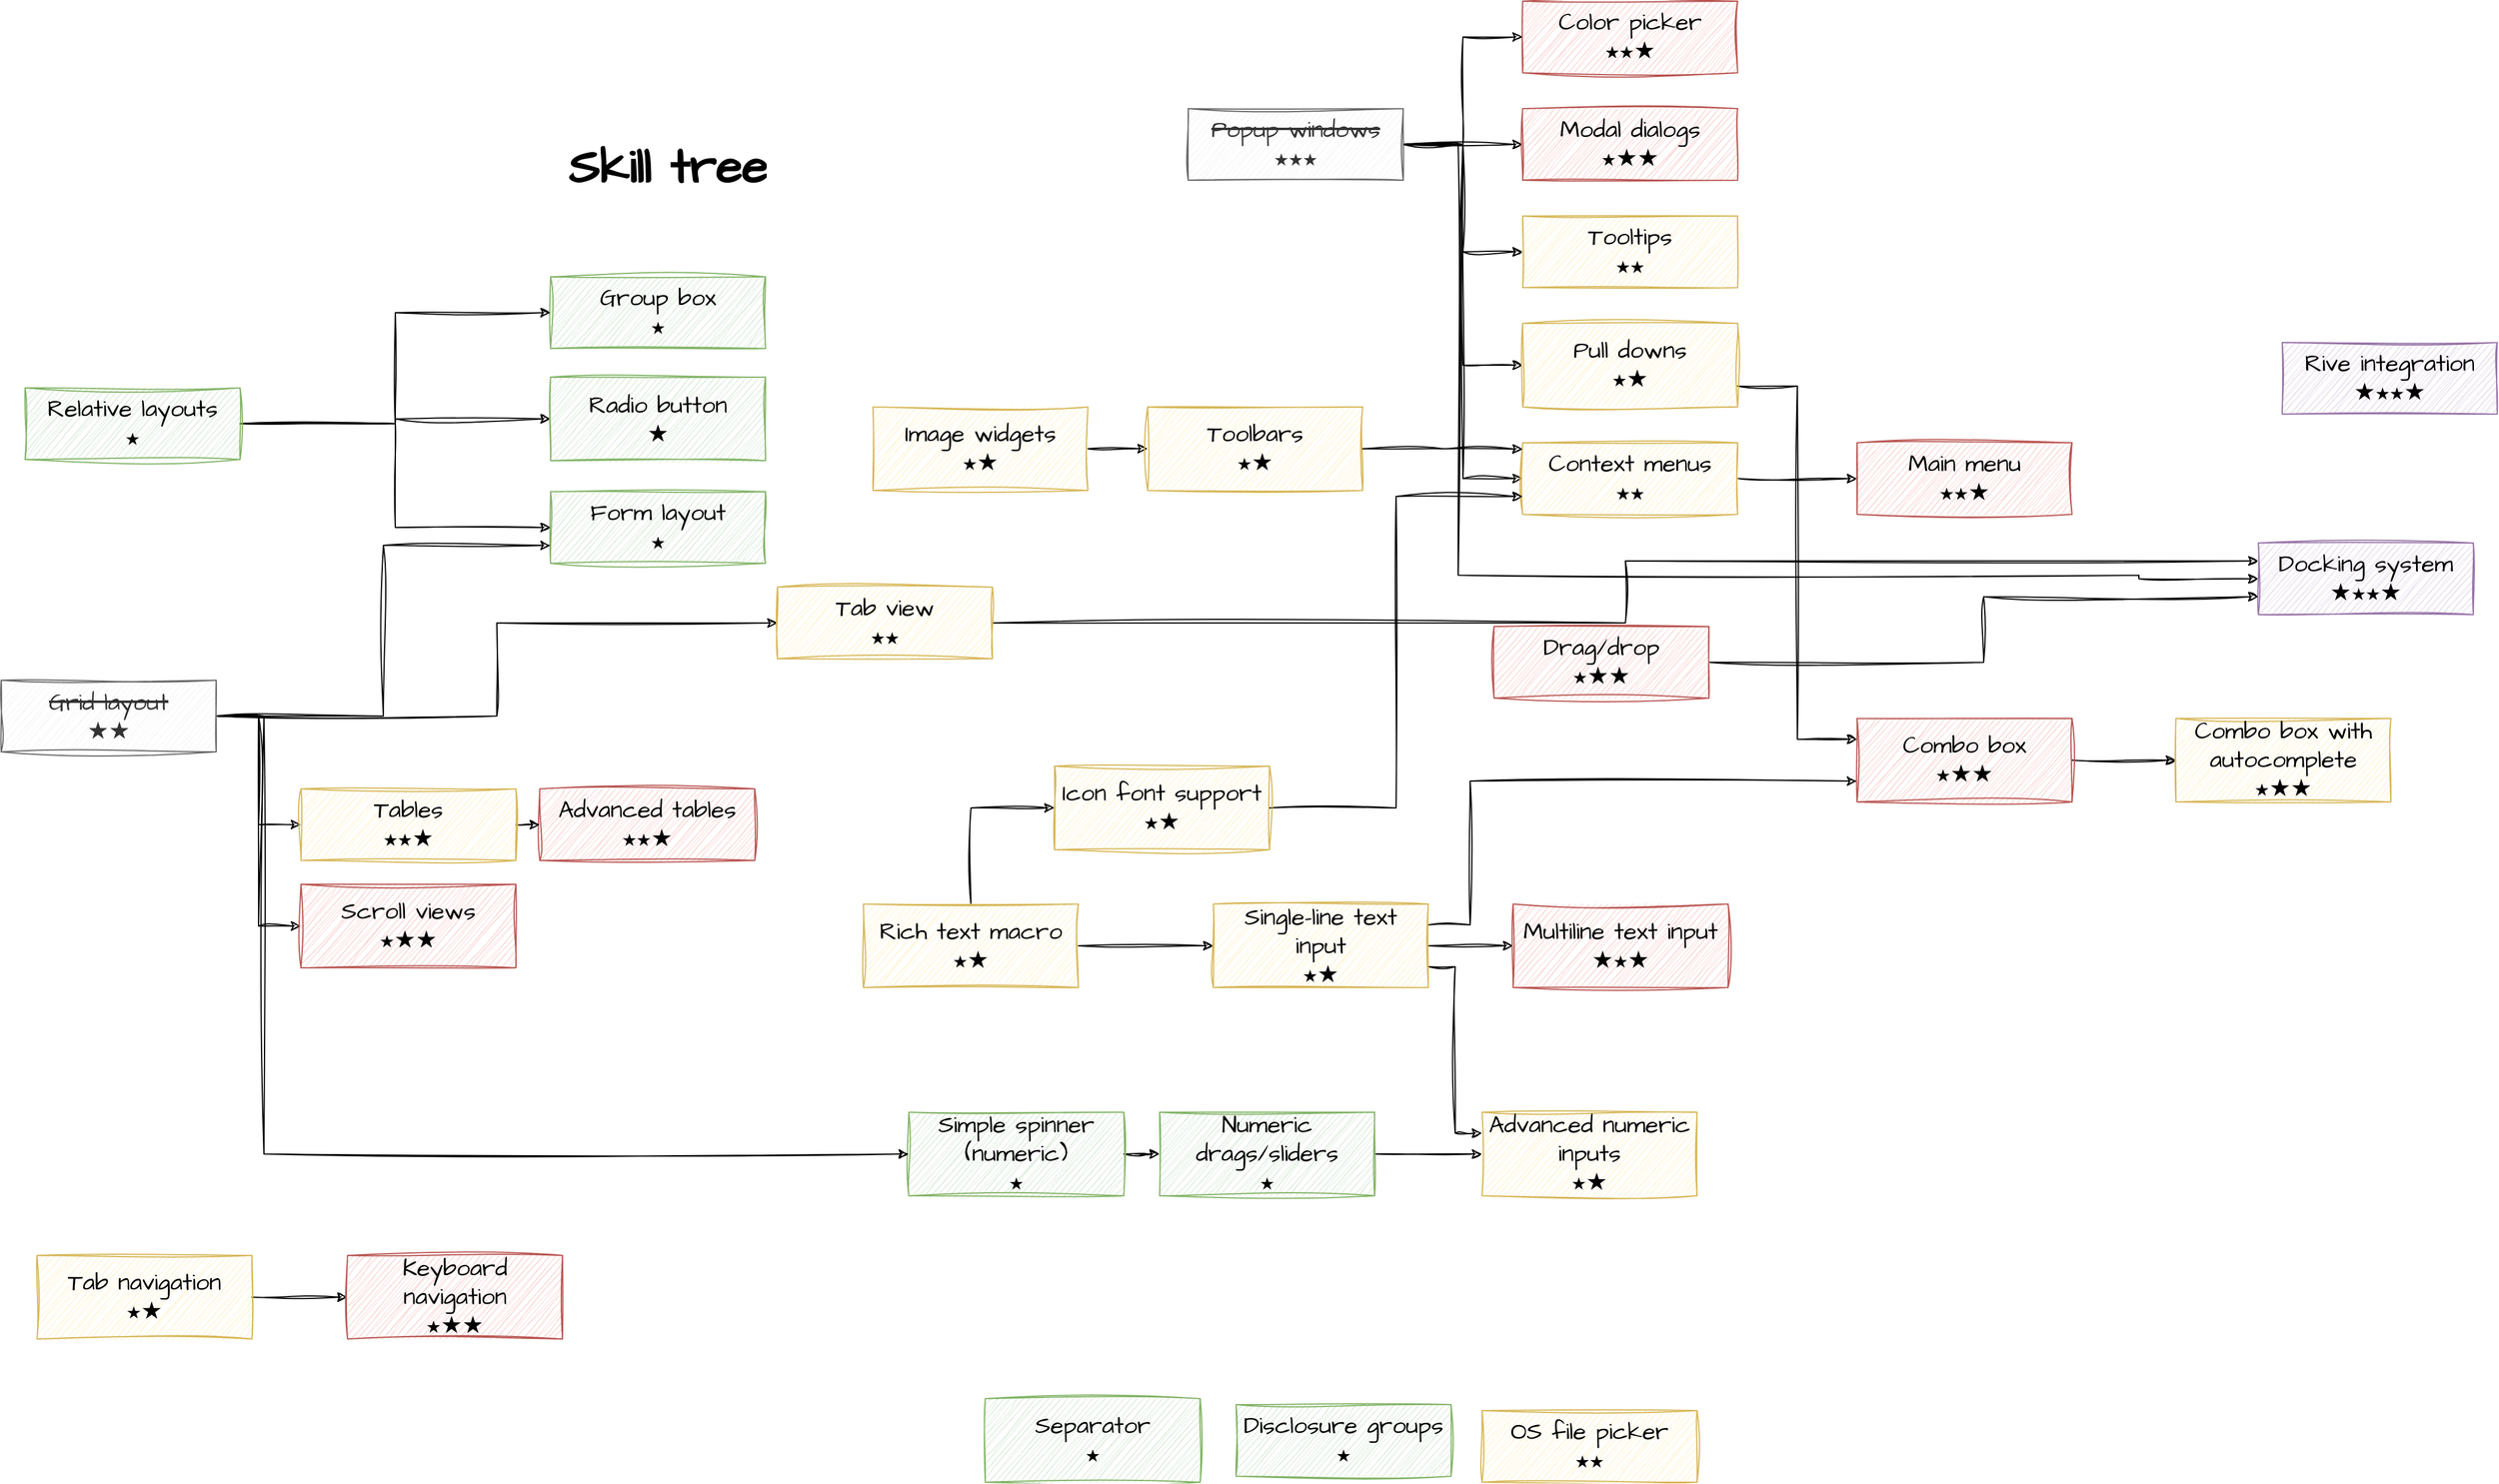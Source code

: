 <mxfile version="22.1.2" type="device">
  <diagram name="Page-1" id="f7byu5JzlVvKha74n_Q4">
    <mxGraphModel dx="2901" dy="1196" grid="1" gridSize="10" guides="1" tooltips="1" connect="1" arrows="1" fold="1" page="1" pageScale="1" pageWidth="827" pageHeight="1169" math="0" shadow="0">
      <root>
        <mxCell id="0" />
        <mxCell id="1" parent="0" />
        <mxCell id="6KCAMDxtT9omAEPZ4sAr-1" value="&lt;h1&gt;Skill tree&lt;/h1&gt;" style="text;html=1;strokeColor=none;fillColor=none;spacing=5;spacingTop=-20;whiteSpace=wrap;overflow=hidden;rounded=0;fontSize=20;fontFamily=Architects Daughter;" vertex="1" parent="1">
          <mxGeometry x="-320" y="369" width="200" height="80" as="geometry" />
        </mxCell>
        <mxCell id="6KCAMDxtT9omAEPZ4sAr-13" style="edgeStyle=orthogonalEdgeStyle;rounded=0;sketch=1;hachureGap=4;jiggle=2;curveFitting=1;orthogonalLoop=1;jettySize=auto;html=1;exitDx=0;exitDy=0;entryDx=0;entryDy=0;fontFamily=Architects Daughter;fontSource=https%3A%2F%2Ffonts.googleapis.com%2Fcss%3Ffamily%3DArchitects%2BDaughter;fontSize=16;orthogonal=1;entryX=0;entryY=0.5;" edge="1" parent="1" source="6KCAMDxtT9omAEPZ4sAr-10" target="6KCAMDxtT9omAEPZ4sAr-12">
          <mxGeometry relative="1" as="geometry" />
        </mxCell>
        <mxCell id="6KCAMDxtT9omAEPZ4sAr-15" style="edgeStyle=orthogonalEdgeStyle;rounded=0;sketch=1;hachureGap=4;jiggle=2;curveFitting=1;orthogonalLoop=1;jettySize=auto;html=1;exitDx=0;exitDy=0;entryDx=0;entryDy=0;fontFamily=Architects Daughter;fontSource=https%3A%2F%2Ffonts.googleapis.com%2Fcss%3Ffamily%3DArchitects%2BDaughter;fontSize=16;orthogonal=1;entryX=0;entryY=0.5;" edge="1" parent="1" source="6KCAMDxtT9omAEPZ4sAr-10" target="6KCAMDxtT9omAEPZ4sAr-14">
          <mxGeometry relative="1" as="geometry" />
        </mxCell>
        <mxCell id="6KCAMDxtT9omAEPZ4sAr-16" style="edgeStyle=orthogonalEdgeStyle;rounded=0;sketch=1;hachureGap=4;jiggle=2;curveFitting=1;orthogonalLoop=1;jettySize=auto;html=1;exitDx=0;exitDy=0;entryDx=0;entryDy=0;fontFamily=Architects Daughter;fontSource=https%3A%2F%2Ffonts.googleapis.com%2Fcss%3Ffamily%3DArchitects%2BDaughter;fontSize=16;orthogonal=1;entryX=0;entryY=0.5;" edge="1" parent="1" source="6KCAMDxtT9omAEPZ4sAr-10" target="6KCAMDxtT9omAEPZ4sAr-11">
          <mxGeometry relative="1" as="geometry" />
        </mxCell>
        <mxCell id="6KCAMDxtT9omAEPZ4sAr-18" style="edgeStyle=orthogonalEdgeStyle;rounded=0;sketch=1;hachureGap=4;jiggle=2;curveFitting=1;orthogonalLoop=1;jettySize=auto;html=1;exitDx=0;exitDy=0;entryDx=0;entryDy=0;fontFamily=Architects Daughter;fontSource=https%3A%2F%2Ffonts.googleapis.com%2Fcss%3Ffamily%3DArchitects%2BDaughter;fontSize=16;orthogonal=1;entryX=0;entryY=0.5;" edge="1" parent="1" source="6KCAMDxtT9omAEPZ4sAr-10" target="6KCAMDxtT9omAEPZ4sAr-17">
          <mxGeometry relative="1" as="geometry">
            <Array as="points">
              <mxPoint x="430" y="389" />
              <mxPoint x="430" y="750" />
              <mxPoint x="1000" y="750" />
              <mxPoint x="1000" y="753" />
            </Array>
          </mxGeometry>
        </mxCell>
        <mxCell id="6KCAMDxtT9omAEPZ4sAr-20" style="edgeStyle=orthogonalEdgeStyle;rounded=0;sketch=1;hachureGap=4;jiggle=2;curveFitting=1;orthogonalLoop=1;jettySize=auto;html=1;exitDx=0;exitDy=0;entryDx=0;entryDy=0;fontFamily=Architects Daughter;fontSource=https%3A%2F%2Ffonts.googleapis.com%2Fcss%3Ffamily%3DArchitects%2BDaughter;fontSize=16;orthogonal=1;entryX=0;entryY=0.5;" edge="1" parent="1" source="6KCAMDxtT9omAEPZ4sAr-10" target="6KCAMDxtT9omAEPZ4sAr-19">
          <mxGeometry relative="1" as="geometry" />
        </mxCell>
        <mxCell id="6KCAMDxtT9omAEPZ4sAr-55" style="edgeStyle=orthogonalEdgeStyle;rounded=0;sketch=1;hachureGap=4;jiggle=2;curveFitting=1;orthogonalLoop=1;jettySize=auto;html=1;entryDx=0;entryDy=0;fontFamily=Architects Daughter;fontSource=https%3A%2F%2Ffonts.googleapis.com%2Fcss%3Ffamily%3DArchitects%2BDaughter;fontSize=16;orthogonal=1;entryX=0;entryY=0.5;" edge="1" parent="1" source="6KCAMDxtT9omAEPZ4sAr-10" target="6KCAMDxtT9omAEPZ4sAr-50">
          <mxGeometry relative="1" as="geometry" />
        </mxCell>
        <mxCell id="6KCAMDxtT9omAEPZ4sAr-10" value="&lt;strike&gt;Popup windows&lt;br&gt;&lt;/strike&gt;&lt;span style=&quot;font-family: &amp;quot;Courier New&amp;quot;, monospace;&quot;&gt;★★★&lt;/span&gt;" style="rounded=0;whiteSpace=wrap;html=1;sketch=1;hachureGap=4;jiggle=2;curveFitting=1;fontFamily=Architects Daughter;fontSource=https%3A%2F%2Ffonts.googleapis.com%2Fcss%3Ffamily%3DArchitects%2BDaughter;fontSize=20;fillColor=#f5f5f5;strokeColor=#666666;fontColor=#333333;" vertex="1" parent="1">
          <mxGeometry x="204" y="359.0" width="180" height="60" as="geometry" />
        </mxCell>
        <mxCell id="6KCAMDxtT9omAEPZ4sAr-11" value="Modal dialogs&lt;br&gt;&lt;span style=&quot;font-family: &amp;quot;Courier New&amp;quot;, monospace;&quot;&gt;★&lt;/span&gt;★★" style="rounded=0;whiteSpace=wrap;html=1;sketch=1;hachureGap=4;jiggle=2;curveFitting=1;fontFamily=Architects Daughter;fontSource=https%3A%2F%2Ffonts.googleapis.com%2Fcss%3Ffamily%3DArchitects%2BDaughter;fontSize=20;fillColor=#f8cecc;strokeColor=#b85450;" vertex="1" parent="1">
          <mxGeometry x="484" y="359.0" width="180" height="60" as="geometry" />
        </mxCell>
        <mxCell id="6KCAMDxtT9omAEPZ4sAr-24" style="edgeStyle=orthogonalEdgeStyle;rounded=0;sketch=1;hachureGap=4;jiggle=2;curveFitting=1;orthogonalLoop=1;jettySize=auto;html=1;fontFamily=Architects Daughter;fontSource=https%3A%2F%2Ffonts.googleapis.com%2Fcss%3Ffamily%3DArchitects%2BDaughter;fontSize=16;orthogonal=1;entryX=0;entryY=0.5;entryDx=0;entryDy=0;" edge="1" parent="1" source="6KCAMDxtT9omAEPZ4sAr-12" target="6KCAMDxtT9omAEPZ4sAr-23">
          <mxGeometry relative="1" as="geometry" />
        </mxCell>
        <mxCell id="6KCAMDxtT9omAEPZ4sAr-12" value="Context menus&lt;br&gt;&lt;span style=&quot;font-family: &amp;quot;Courier New&amp;quot;, monospace;&quot;&gt;★★&lt;/span&gt;" style="rounded=0;whiteSpace=wrap;html=1;sketch=1;hachureGap=4;jiggle=2;curveFitting=1;fontFamily=Architects Daughter;fontSource=https%3A%2F%2Ffonts.googleapis.com%2Fcss%3Ffamily%3DArchitects%2BDaughter;fontSize=20;fillColor=#fff2cc;strokeColor=#d6b656;" vertex="1" parent="1">
          <mxGeometry x="484" y="639.0" width="180" height="60" as="geometry" />
        </mxCell>
        <mxCell id="6KCAMDxtT9omAEPZ4sAr-14" value="Color picker&lt;br&gt;&lt;span style=&quot;font-family: &amp;quot;Courier New&amp;quot;, monospace;&quot;&gt;★★&lt;/span&gt;★" style="rounded=0;whiteSpace=wrap;html=1;sketch=1;hachureGap=4;jiggle=2;curveFitting=1;fontFamily=Architects Daughter;fontSource=https%3A%2F%2Ffonts.googleapis.com%2Fcss%3Ffamily%3DArchitects%2BDaughter;fontSize=20;fillColor=#f8cecc;strokeColor=#b85450;" vertex="1" parent="1">
          <mxGeometry x="484" y="269.0" width="180" height="60" as="geometry" />
        </mxCell>
        <mxCell id="6KCAMDxtT9omAEPZ4sAr-17" value="Docking system&lt;br&gt;★&lt;span style=&quot;font-family: &amp;quot;Courier New&amp;quot;, monospace;&quot;&gt;★★&lt;/span&gt;★" style="rounded=0;whiteSpace=wrap;html=1;sketch=1;hachureGap=4;jiggle=2;curveFitting=1;fontFamily=Architects Daughter;fontSource=https%3A%2F%2Ffonts.googleapis.com%2Fcss%3Ffamily%3DArchitects%2BDaughter;fontSize=20;fillColor=#e1d5e7;strokeColor=#9673a6;shadow=0;" vertex="1" parent="1">
          <mxGeometry x="1100" y="723.0" width="180" height="60" as="geometry" />
        </mxCell>
        <mxCell id="6KCAMDxtT9omAEPZ4sAr-19" value="Tooltips&lt;br&gt;&lt;span style=&quot;font-family: &amp;quot;Courier New&amp;quot;, monospace;&quot;&gt;★★&lt;/span&gt;" style="rounded=0;whiteSpace=wrap;html=1;sketch=1;hachureGap=4;jiggle=2;curveFitting=1;fontFamily=Architects Daughter;fontSource=https%3A%2F%2Ffonts.googleapis.com%2Fcss%3Ffamily%3DArchitects%2BDaughter;fontSize=20;fillColor=#fff2cc;strokeColor=#d6b656;" vertex="1" parent="1">
          <mxGeometry x="484" y="449.0" width="180" height="60" as="geometry" />
        </mxCell>
        <mxCell id="6KCAMDxtT9omAEPZ4sAr-22" value="OS file picker&lt;br&gt;&lt;span style=&quot;font-family: &amp;quot;Courier New&amp;quot;, monospace;&quot;&gt;★★&lt;/span&gt;" style="rounded=0;whiteSpace=wrap;html=1;sketch=1;hachureGap=4;jiggle=2;curveFitting=1;fontFamily=Architects Daughter;fontSource=https%3A%2F%2Ffonts.googleapis.com%2Fcss%3Ffamily%3DArchitects%2BDaughter;fontSize=20;fillColor=#fff2cc;strokeColor=#d6b656;" vertex="1" parent="1">
          <mxGeometry x="450" y="1450" width="180" height="60" as="geometry" />
        </mxCell>
        <mxCell id="6KCAMDxtT9omAEPZ4sAr-23" value="Main menu&lt;br&gt;&lt;span style=&quot;font-family: &amp;quot;Courier New&amp;quot;, monospace;&quot;&gt;★★&lt;/span&gt;★" style="rounded=0;whiteSpace=wrap;html=1;sketch=1;hachureGap=4;jiggle=2;curveFitting=1;fontFamily=Architects Daughter;fontSource=https%3A%2F%2Ffonts.googleapis.com%2Fcss%3Ffamily%3DArchitects%2BDaughter;fontSize=20;fillColor=#f8cecc;strokeColor=#b85450;" vertex="1" parent="1">
          <mxGeometry x="764" y="639.0" width="180" height="60" as="geometry" />
        </mxCell>
        <mxCell id="6KCAMDxtT9omAEPZ4sAr-25" value="Group box&lt;br&gt;&lt;span style=&quot;font-family: &amp;quot;Courier New&amp;quot;, monospace;&quot;&gt;★&lt;/span&gt;" style="rounded=0;whiteSpace=wrap;html=1;sketch=1;hachureGap=4;jiggle=2;curveFitting=1;fontFamily=Architects Daughter;fontSource=https%3A%2F%2Ffonts.googleapis.com%2Fcss%3Ffamily%3DArchitects%2BDaughter;fontSize=20;fillColor=#d5e8d4;strokeColor=#82b366;" vertex="1" parent="1">
          <mxGeometry x="-330" y="500.0" width="180" height="60" as="geometry" />
        </mxCell>
        <mxCell id="6KCAMDxtT9omAEPZ4sAr-26" value="Form layout&lt;br&gt;&lt;span style=&quot;font-family: &amp;quot;Courier New&amp;quot;, monospace;&quot;&gt;★&lt;/span&gt;" style="rounded=0;whiteSpace=wrap;html=1;sketch=1;hachureGap=4;jiggle=2;curveFitting=1;fontFamily=Architects Daughter;fontSource=https%3A%2F%2Ffonts.googleapis.com%2Fcss%3Ffamily%3DArchitects%2BDaughter;fontSize=20;fillColor=#d5e8d4;strokeColor=#82b366;" vertex="1" parent="1">
          <mxGeometry x="-330" y="680.0" width="180" height="60" as="geometry" />
        </mxCell>
        <mxCell id="6KCAMDxtT9omAEPZ4sAr-28" style="edgeStyle=orthogonalEdgeStyle;rounded=0;sketch=1;hachureGap=4;jiggle=2;curveFitting=1;orthogonalLoop=1;jettySize=auto;html=1;entryDx=0;entryDy=0;fontFamily=Architects Daughter;fontSource=https%3A%2F%2Ffonts.googleapis.com%2Fcss%3Ffamily%3DArchitects%2BDaughter;fontSize=16;orthogonal=1;entryX=0;entryY=0.5;" edge="1" parent="1" source="6KCAMDxtT9omAEPZ4sAr-27" target="6KCAMDxtT9omAEPZ4sAr-26">
          <mxGeometry relative="1" as="geometry" />
        </mxCell>
        <mxCell id="6KCAMDxtT9omAEPZ4sAr-29" style="edgeStyle=orthogonalEdgeStyle;rounded=0;sketch=1;hachureGap=4;jiggle=2;curveFitting=1;orthogonalLoop=1;jettySize=auto;html=1;exitDx=0;exitDy=0;entryDx=0;entryDy=0;fontFamily=Architects Daughter;fontSource=https%3A%2F%2Ffonts.googleapis.com%2Fcss%3Ffamily%3DArchitects%2BDaughter;fontSize=16;orthogonal=1;entryX=0;entryY=0.5;" edge="1" parent="1" source="6KCAMDxtT9omAEPZ4sAr-27" target="6KCAMDxtT9omAEPZ4sAr-25">
          <mxGeometry relative="1" as="geometry" />
        </mxCell>
        <mxCell id="6KCAMDxtT9omAEPZ4sAr-56" style="edgeStyle=orthogonalEdgeStyle;rounded=0;sketch=1;hachureGap=4;jiggle=2;curveFitting=1;orthogonalLoop=1;jettySize=auto;html=1;entryX=0;entryY=0.5;entryDx=0;entryDy=0;fontFamily=Architects Daughter;fontSource=https%3A%2F%2Ffonts.googleapis.com%2Fcss%3Ffamily%3DArchitects%2BDaughter;fontSize=16;orthogonal=1;" edge="1" parent="1" source="6KCAMDxtT9omAEPZ4sAr-27" target="6KCAMDxtT9omAEPZ4sAr-46">
          <mxGeometry relative="1" as="geometry" />
        </mxCell>
        <mxCell id="6KCAMDxtT9omAEPZ4sAr-27" value="Relative layouts&lt;br&gt;&lt;span style=&quot;font-family: &amp;quot;Courier New&amp;quot;, monospace;&quot;&gt;★&lt;/span&gt;" style="rounded=0;whiteSpace=wrap;html=1;sketch=1;hachureGap=4;jiggle=2;curveFitting=1;fontFamily=Architects Daughter;fontSource=https%3A%2F%2Ffonts.googleapis.com%2Fcss%3Ffamily%3DArchitects%2BDaughter;fontSize=20;fillColor=#d5e8d4;strokeColor=#82b366;" vertex="1" parent="1">
          <mxGeometry x="-770" y="593.0" width="180" height="60" as="geometry" />
        </mxCell>
        <mxCell id="6KCAMDxtT9omAEPZ4sAr-61" style="edgeStyle=orthogonalEdgeStyle;rounded=0;sketch=1;hachureGap=4;jiggle=2;curveFitting=1;orthogonalLoop=1;jettySize=auto;html=1;fontFamily=Architects Daughter;fontSource=https%3A%2F%2Ffonts.googleapis.com%2Fcss%3Ffamily%3DArchitects%2BDaughter;fontSize=16;" edge="1" parent="1" source="6KCAMDxtT9omAEPZ4sAr-30" target="6KCAMDxtT9omAEPZ4sAr-31">
          <mxGeometry relative="1" as="geometry" />
        </mxCell>
        <mxCell id="6KCAMDxtT9omAEPZ4sAr-30" value="Simple spinner (numeric)&lt;br&gt;&lt;span style=&quot;font-family: &amp;quot;Courier New&amp;quot;, monospace;&quot;&gt;★&lt;/span&gt;" style="rounded=0;whiteSpace=wrap;html=1;sketch=1;hachureGap=4;jiggle=2;curveFitting=1;fontFamily=Architects Daughter;fontSource=https%3A%2F%2Ffonts.googleapis.com%2Fcss%3Ffamily%3DArchitects%2BDaughter;fontSize=20;fillColor=#d5e8d4;strokeColor=#82b366;" vertex="1" parent="1">
          <mxGeometry x="-30" y="1200" width="180" height="70" as="geometry" />
        </mxCell>
        <mxCell id="6KCAMDxtT9omAEPZ4sAr-79" style="edgeStyle=orthogonalEdgeStyle;rounded=0;sketch=1;hachureGap=4;jiggle=2;curveFitting=1;orthogonalLoop=1;jettySize=auto;html=1;entryX=0;entryY=0.5;entryDx=0;entryDy=0;fontFamily=Architects Daughter;fontSource=https%3A%2F%2Ffonts.googleapis.com%2Fcss%3Ffamily%3DArchitects%2BDaughter;fontSize=16;" edge="1" parent="1" source="6KCAMDxtT9omAEPZ4sAr-31" target="6KCAMDxtT9omAEPZ4sAr-77">
          <mxGeometry relative="1" as="geometry" />
        </mxCell>
        <mxCell id="6KCAMDxtT9omAEPZ4sAr-31" value="Numeric drags/sliders&lt;br&gt;&lt;span style=&quot;font-family: &amp;quot;Courier New&amp;quot;, monospace;&quot;&gt;★&lt;/span&gt;" style="rounded=0;whiteSpace=wrap;html=1;sketch=1;hachureGap=4;jiggle=2;curveFitting=1;fontFamily=Architects Daughter;fontSource=https%3A%2F%2Ffonts.googleapis.com%2Fcss%3Ffamily%3DArchitects%2BDaughter;fontSize=20;fillColor=#d5e8d4;strokeColor=#82b366;" vertex="1" parent="1">
          <mxGeometry x="180" y="1200" width="180" height="70" as="geometry" />
        </mxCell>
        <mxCell id="6KCAMDxtT9omAEPZ4sAr-32" value="Separator&lt;br&gt;&lt;span style=&quot;font-family: &amp;quot;Courier New&amp;quot;, monospace;&quot;&gt;★&lt;/span&gt;" style="rounded=0;whiteSpace=wrap;html=1;sketch=1;hachureGap=4;jiggle=2;curveFitting=1;fontFamily=Architects Daughter;fontSource=https%3A%2F%2Ffonts.googleapis.com%2Fcss%3Ffamily%3DArchitects%2BDaughter;fontSize=20;fillColor=#d5e8d4;strokeColor=#82b366;" vertex="1" parent="1">
          <mxGeometry x="34" y="1440" width="180" height="70" as="geometry" />
        </mxCell>
        <mxCell id="6KCAMDxtT9omAEPZ4sAr-35" style="edgeStyle=orthogonalEdgeStyle;rounded=0;sketch=1;hachureGap=4;jiggle=2;curveFitting=1;orthogonalLoop=1;jettySize=auto;html=1;entryX=0;entryY=0.75;entryDx=0;entryDy=0;fontFamily=Architects Daughter;fontSource=https%3A%2F%2Ffonts.googleapis.com%2Fcss%3Ffamily%3DArchitects%2BDaughter;fontSize=16;orthogonal=1;" edge="1" parent="1" source="6KCAMDxtT9omAEPZ4sAr-33" target="6KCAMDxtT9omAEPZ4sAr-26">
          <mxGeometry relative="1" as="geometry" />
        </mxCell>
        <mxCell id="6KCAMDxtT9omAEPZ4sAr-65" style="edgeStyle=orthogonalEdgeStyle;rounded=0;sketch=1;hachureGap=4;jiggle=2;curveFitting=1;orthogonalLoop=1;jettySize=auto;html=1;exitX=1;exitY=0.5;exitDx=0;exitDy=0;entryX=0;entryY=0.5;entryDx=0;entryDy=0;fontFamily=Architects Daughter;fontSource=https%3A%2F%2Ffonts.googleapis.com%2Fcss%3Ffamily%3DArchitects%2BDaughter;fontSize=16;" edge="1" parent="1" source="6KCAMDxtT9omAEPZ4sAr-33" target="6KCAMDxtT9omAEPZ4sAr-63">
          <mxGeometry relative="1" as="geometry" />
        </mxCell>
        <mxCell id="6KCAMDxtT9omAEPZ4sAr-71" style="edgeStyle=orthogonalEdgeStyle;rounded=0;sketch=1;hachureGap=4;jiggle=2;curveFitting=1;orthogonalLoop=1;jettySize=auto;html=1;exitX=1;exitY=0.5;exitDx=0;exitDy=0;entryX=0;entryY=0.5;entryDx=0;entryDy=0;fontFamily=Architects Daughter;fontSource=https%3A%2F%2Ffonts.googleapis.com%2Fcss%3Ffamily%3DArchitects%2BDaughter;fontSize=16;" edge="1" parent="1" source="6KCAMDxtT9omAEPZ4sAr-33" target="6KCAMDxtT9omAEPZ4sAr-70">
          <mxGeometry relative="1" as="geometry" />
        </mxCell>
        <mxCell id="6KCAMDxtT9omAEPZ4sAr-80" style="edgeStyle=orthogonalEdgeStyle;rounded=0;sketch=1;hachureGap=4;jiggle=2;curveFitting=1;orthogonalLoop=1;jettySize=auto;html=1;entryX=0;entryY=0.5;entryDx=0;entryDy=0;fontFamily=Architects Daughter;fontSource=https%3A%2F%2Ffonts.googleapis.com%2Fcss%3Ffamily%3DArchitects%2BDaughter;fontSize=16;" edge="1" parent="1" source="6KCAMDxtT9omAEPZ4sAr-33" target="6KCAMDxtT9omAEPZ4sAr-30">
          <mxGeometry relative="1" as="geometry">
            <Array as="points">
              <mxPoint x="-570" y="868" />
              <mxPoint x="-570" y="1235" />
            </Array>
          </mxGeometry>
        </mxCell>
        <mxCell id="6KCAMDxtT9omAEPZ4sAr-84" style="edgeStyle=orthogonalEdgeStyle;rounded=0;sketch=1;hachureGap=4;jiggle=2;curveFitting=1;orthogonalLoop=1;jettySize=auto;html=1;entryX=0;entryY=0.5;entryDx=0;entryDy=0;fontFamily=Architects Daughter;fontSource=https%3A%2F%2Ffonts.googleapis.com%2Fcss%3Ffamily%3DArchitects%2BDaughter;fontSize=16;" edge="1" parent="1" source="6KCAMDxtT9omAEPZ4sAr-33" target="6KCAMDxtT9omAEPZ4sAr-82">
          <mxGeometry relative="1" as="geometry" />
        </mxCell>
        <mxCell id="6KCAMDxtT9omAEPZ4sAr-33" value="&lt;strike&gt;Grid layout&lt;br&gt;&lt;/strike&gt;★★" style="rounded=0;whiteSpace=wrap;hachureGap=4;fontFamily=Architects Daughter;fontSource=https%3A%2F%2Ffonts.googleapis.com%2Fcss%3Ffamily%3DArchitects%2BDaughter;fontSize=20;fillColor=#f5f5f5;strokeColor=#666666;glass=0;shadow=0;html=1;fontColor=#333333;sketch=1;curveFitting=1;jiggle=2;" vertex="1" parent="1">
          <mxGeometry x="-790" y="838.0" width="180" height="60" as="geometry" />
        </mxCell>
        <mxCell id="6KCAMDxtT9omAEPZ4sAr-72" style="edgeStyle=orthogonalEdgeStyle;rounded=0;sketch=1;hachureGap=4;jiggle=2;curveFitting=1;orthogonalLoop=1;jettySize=auto;html=1;entryX=0;entryY=0.5;entryDx=0;entryDy=0;fontFamily=Architects Daughter;fontSource=https%3A%2F%2Ffonts.googleapis.com%2Fcss%3Ffamily%3DArchitects%2BDaughter;fontSize=16;" edge="1" parent="1" source="6KCAMDxtT9omAEPZ4sAr-36" target="6KCAMDxtT9omAEPZ4sAr-47">
          <mxGeometry relative="1" as="geometry" />
        </mxCell>
        <mxCell id="6KCAMDxtT9omAEPZ4sAr-75" style="edgeStyle=orthogonalEdgeStyle;rounded=0;sketch=1;hachureGap=4;jiggle=2;curveFitting=1;orthogonalLoop=1;jettySize=auto;html=1;exitX=0.5;exitY=0;exitDx=0;exitDy=0;entryX=0;entryY=0.5;entryDx=0;entryDy=0;fontFamily=Architects Daughter;fontSource=https%3A%2F%2Ffonts.googleapis.com%2Fcss%3Ffamily%3DArchitects%2BDaughter;fontSize=16;" edge="1" parent="1" source="6KCAMDxtT9omAEPZ4sAr-36" target="6KCAMDxtT9omAEPZ4sAr-38">
          <mxGeometry relative="1" as="geometry" />
        </mxCell>
        <mxCell id="6KCAMDxtT9omAEPZ4sAr-36" value="Rich text macro&lt;br&gt;&lt;span style=&quot;font-family: &amp;quot;Courier New&amp;quot;, monospace;&quot;&gt;★&lt;/span&gt;★" style="rounded=0;whiteSpace=wrap;html=1;sketch=1;hachureGap=4;jiggle=2;curveFitting=1;fontFamily=Architects Daughter;fontSource=https%3A%2F%2Ffonts.googleapis.com%2Fcss%3Ffamily%3DArchitects%2BDaughter;fontSize=20;fillColor=#fff2cc;strokeColor=#d6b656;" vertex="1" parent="1">
          <mxGeometry x="-68" y="1025.5" width="180" height="70" as="geometry" />
        </mxCell>
        <mxCell id="6KCAMDxtT9omAEPZ4sAr-39" style="edgeStyle=orthogonalEdgeStyle;rounded=0;sketch=1;hachureGap=4;jiggle=2;curveFitting=1;orthogonalLoop=1;jettySize=auto;html=1;entryX=0;entryY=0.75;entryDx=0;entryDy=0;fontFamily=Architects Daughter;fontSource=https%3A%2F%2Ffonts.googleapis.com%2Fcss%3Ffamily%3DArchitects%2BDaughter;fontSize=16;orthogonal=1;" edge="1" parent="1" source="6KCAMDxtT9omAEPZ4sAr-38" target="6KCAMDxtT9omAEPZ4sAr-12">
          <mxGeometry relative="1" as="geometry" />
        </mxCell>
        <mxCell id="6KCAMDxtT9omAEPZ4sAr-38" value="Icon font support&lt;br&gt;&lt;span style=&quot;font-family: &amp;quot;Courier New&amp;quot;, monospace;&quot;&gt;★&lt;/span&gt;★" style="rounded=0;whiteSpace=wrap;html=1;sketch=1;hachureGap=4;jiggle=2;curveFitting=1;fontFamily=Architects Daughter;fontSource=https%3A%2F%2Ffonts.googleapis.com%2Fcss%3Ffamily%3DArchitects%2BDaughter;fontSize=20;fillColor=#fff2cc;strokeColor=#d6b656;" vertex="1" parent="1">
          <mxGeometry x="92" y="910.0" width="180" height="70" as="geometry" />
        </mxCell>
        <mxCell id="6KCAMDxtT9omAEPZ4sAr-40" value="Disclosure groups&lt;br&gt;&lt;span style=&quot;font-family: &amp;quot;Courier New&amp;quot;, monospace;&quot;&gt;★&lt;/span&gt;" style="rounded=0;whiteSpace=wrap;html=1;sketch=1;hachureGap=4;jiggle=2;curveFitting=1;fontFamily=Architects Daughter;fontSource=https%3A%2F%2Ffonts.googleapis.com%2Fcss%3Ffamily%3DArchitects%2BDaughter;fontSize=20;fillColor=#d5e8d4;strokeColor=#82b366;" vertex="1" parent="1">
          <mxGeometry x="244" y="1445" width="180" height="60" as="geometry" />
        </mxCell>
        <mxCell id="6KCAMDxtT9omAEPZ4sAr-42" style="edgeStyle=orthogonalEdgeStyle;rounded=0;sketch=1;hachureGap=4;jiggle=2;curveFitting=1;orthogonalLoop=1;jettySize=auto;html=1;entryX=0;entryY=0.75;entryDx=0;entryDy=0;fontFamily=Architects Daughter;fontSource=https%3A%2F%2Ffonts.googleapis.com%2Fcss%3Ffamily%3DArchitects%2BDaughter;fontSize=16;orthogonal=1;" edge="1" parent="1" source="6KCAMDxtT9omAEPZ4sAr-41" target="6KCAMDxtT9omAEPZ4sAr-17">
          <mxGeometry relative="1" as="geometry" />
        </mxCell>
        <mxCell id="6KCAMDxtT9omAEPZ4sAr-41" value="Drag/drop&lt;br&gt;&lt;span style=&quot;font-family: &amp;quot;Courier New&amp;quot;, monospace;&quot;&gt;★&lt;/span&gt;★★" style="rounded=0;whiteSpace=wrap;html=1;sketch=1;hachureGap=4;jiggle=2;curveFitting=1;fontFamily=Architects Daughter;fontSource=https%3A%2F%2Ffonts.googleapis.com%2Fcss%3Ffamily%3DArchitects%2BDaughter;fontSize=20;fillColor=#f8cecc;strokeColor=#b85450;" vertex="1" parent="1">
          <mxGeometry x="460" y="793.0" width="180" height="60" as="geometry" />
        </mxCell>
        <mxCell id="6KCAMDxtT9omAEPZ4sAr-45" style="edgeStyle=orthogonalEdgeStyle;rounded=0;sketch=1;hachureGap=4;jiggle=2;curveFitting=1;orthogonalLoop=1;jettySize=auto;html=1;entryDx=0;entryDy=0;fontFamily=Architects Daughter;fontSource=https%3A%2F%2Ffonts.googleapis.com%2Fcss%3Ffamily%3DArchitects%2BDaughter;fontSize=16;orthogonal=1;" edge="1" parent="1" source="6KCAMDxtT9omAEPZ4sAr-43" target="6KCAMDxtT9omAEPZ4sAr-44">
          <mxGeometry relative="1" as="geometry" />
        </mxCell>
        <mxCell id="6KCAMDxtT9omAEPZ4sAr-43" value="Tab navigation&lt;br&gt;&lt;span style=&quot;font-family: &amp;quot;Courier New&amp;quot;, monospace;&quot;&gt;★&lt;/span&gt;★" style="rounded=0;whiteSpace=wrap;html=1;sketch=1;hachureGap=4;jiggle=2;curveFitting=1;fontFamily=Architects Daughter;fontSource=https%3A%2F%2Ffonts.googleapis.com%2Fcss%3Ffamily%3DArchitects%2BDaughter;fontSize=20;fillColor=#fff2cc;strokeColor=#d6b656;" vertex="1" parent="1">
          <mxGeometry x="-760" y="1320" width="180" height="70" as="geometry" />
        </mxCell>
        <mxCell id="6KCAMDxtT9omAEPZ4sAr-44" value="Keyboard navigation&lt;br&gt;&lt;span style=&quot;font-family: &amp;quot;Courier New&amp;quot;, monospace;&quot;&gt;★&lt;/span&gt;★★" style="rounded=0;whiteSpace=wrap;html=1;sketch=1;hachureGap=4;jiggle=2;curveFitting=1;fontFamily=Architects Daughter;fontSource=https%3A%2F%2Ffonts.googleapis.com%2Fcss%3Ffamily%3DArchitects%2BDaughter;fontSize=20;fillColor=#f8cecc;strokeColor=#b85450;" vertex="1" parent="1">
          <mxGeometry x="-500" y="1320" width="180" height="70" as="geometry" />
        </mxCell>
        <mxCell id="6KCAMDxtT9omAEPZ4sAr-46" value="Radio button&lt;br&gt;★" style="rounded=0;whiteSpace=wrap;html=1;sketch=1;hachureGap=4;jiggle=2;curveFitting=1;fontFamily=Architects Daughter;fontSource=https%3A%2F%2Ffonts.googleapis.com%2Fcss%3Ffamily%3DArchitects%2BDaughter;fontSize=20;fillColor=#d5e8d4;strokeColor=#82b366;" vertex="1" parent="1">
          <mxGeometry x="-330" y="584.0" width="180" height="70" as="geometry" />
        </mxCell>
        <mxCell id="6KCAMDxtT9omAEPZ4sAr-49" style="edgeStyle=orthogonalEdgeStyle;rounded=0;sketch=1;hachureGap=4;jiggle=2;curveFitting=1;orthogonalLoop=1;jettySize=auto;html=1;entryDx=0;entryDy=0;fontFamily=Architects Daughter;fontSource=https%3A%2F%2Ffonts.googleapis.com%2Fcss%3Ffamily%3DArchitects%2BDaughter;fontSize=16;orthogonal=1;" edge="1" parent="1" source="6KCAMDxtT9omAEPZ4sAr-47" target="6KCAMDxtT9omAEPZ4sAr-48">
          <mxGeometry relative="1" as="geometry" />
        </mxCell>
        <mxCell id="6KCAMDxtT9omAEPZ4sAr-76" style="edgeStyle=orthogonalEdgeStyle;rounded=0;sketch=1;hachureGap=4;jiggle=2;curveFitting=1;orthogonalLoop=1;jettySize=auto;html=1;exitX=1;exitY=0.25;exitDx=0;exitDy=0;entryX=0;entryY=0.75;entryDx=0;entryDy=0;fontFamily=Architects Daughter;fontSource=https%3A%2F%2Ffonts.googleapis.com%2Fcss%3Ffamily%3DArchitects%2BDaughter;fontSize=16;" edge="1" parent="1" source="6KCAMDxtT9omAEPZ4sAr-47" target="6KCAMDxtT9omAEPZ4sAr-51">
          <mxGeometry relative="1" as="geometry">
            <Array as="points">
              <mxPoint x="440" y="1043" />
              <mxPoint x="440" y="923" />
            </Array>
          </mxGeometry>
        </mxCell>
        <mxCell id="6KCAMDxtT9omAEPZ4sAr-78" style="edgeStyle=orthogonalEdgeStyle;rounded=0;sketch=1;hachureGap=4;jiggle=2;curveFitting=1;orthogonalLoop=1;jettySize=auto;html=1;exitX=1;exitY=0.75;exitDx=0;exitDy=0;entryX=0;entryY=0.25;entryDx=0;entryDy=0;fontFamily=Architects Daughter;fontSource=https%3A%2F%2Ffonts.googleapis.com%2Fcss%3Ffamily%3DArchitects%2BDaughter;fontSize=16;" edge="1" parent="1" source="6KCAMDxtT9omAEPZ4sAr-47" target="6KCAMDxtT9omAEPZ4sAr-77">
          <mxGeometry relative="1" as="geometry" />
        </mxCell>
        <mxCell id="6KCAMDxtT9omAEPZ4sAr-47" value="Single-line text input&lt;br&gt;&lt;span style=&quot;font-family: &amp;quot;Courier New&amp;quot;, monospace;&quot;&gt;★&lt;/span&gt;★" style="rounded=0;whiteSpace=wrap;html=1;sketch=1;hachureGap=4;jiggle=2;curveFitting=1;fontFamily=Architects Daughter;fontSource=https%3A%2F%2Ffonts.googleapis.com%2Fcss%3Ffamily%3DArchitects%2BDaughter;fontSize=20;fillColor=#fff2cc;strokeColor=#d6b656;" vertex="1" parent="1">
          <mxGeometry x="225" y="1025.5" width="180" height="70" as="geometry" />
        </mxCell>
        <mxCell id="6KCAMDxtT9omAEPZ4sAr-48" value="Multiline text input&lt;br&gt;★&lt;span style=&quot;font-family: &amp;quot;Courier New&amp;quot;, monospace;&quot;&gt;★&lt;/span&gt;★" style="rounded=0;whiteSpace=wrap;html=1;sketch=1;hachureGap=4;jiggle=2;curveFitting=1;fontFamily=Architects Daughter;fontSource=https%3A%2F%2Ffonts.googleapis.com%2Fcss%3Ffamily%3DArchitects%2BDaughter;fontSize=20;fillColor=#f8cecc;strokeColor=#b85450;" vertex="1" parent="1">
          <mxGeometry x="476" y="1025.5" width="180" height="70" as="geometry" />
        </mxCell>
        <mxCell id="6KCAMDxtT9omAEPZ4sAr-54" style="edgeStyle=orthogonalEdgeStyle;rounded=0;sketch=1;hachureGap=4;jiggle=2;curveFitting=1;orthogonalLoop=1;jettySize=auto;html=1;exitX=1;exitY=0.75;exitDx=0;exitDy=0;entryX=0;entryY=0.25;entryDx=0;entryDy=0;fontFamily=Architects Daughter;fontSource=https%3A%2F%2Ffonts.googleapis.com%2Fcss%3Ffamily%3DArchitects%2BDaughter;fontSize=16;orthogonal=1;" edge="1" parent="1" source="6KCAMDxtT9omAEPZ4sAr-50" target="6KCAMDxtT9omAEPZ4sAr-51">
          <mxGeometry relative="1" as="geometry" />
        </mxCell>
        <mxCell id="6KCAMDxtT9omAEPZ4sAr-50" value="Pull downs&lt;br&gt;&lt;span style=&quot;font-family: &amp;quot;Courier New&amp;quot;, monospace;&quot;&gt;★&lt;/span&gt;★" style="rounded=0;whiteSpace=wrap;html=1;sketch=1;hachureGap=4;jiggle=2;curveFitting=1;fontFamily=Architects Daughter;fontSource=https%3A%2F%2Ffonts.googleapis.com%2Fcss%3Ffamily%3DArchitects%2BDaughter;fontSize=20;fillColor=#fff2cc;strokeColor=#d6b656;" vertex="1" parent="1">
          <mxGeometry x="484" y="539.0" width="180" height="70" as="geometry" />
        </mxCell>
        <mxCell id="6KCAMDxtT9omAEPZ4sAr-58" style="edgeStyle=orthogonalEdgeStyle;rounded=0;sketch=1;hachureGap=4;jiggle=2;curveFitting=1;orthogonalLoop=1;jettySize=auto;html=1;entryX=0;entryY=0.5;entryDx=0;entryDy=0;fontFamily=Architects Daughter;fontSource=https%3A%2F%2Ffonts.googleapis.com%2Fcss%3Ffamily%3DArchitects%2BDaughter;fontSize=16;orthogonal=1;" edge="1" parent="1" source="6KCAMDxtT9omAEPZ4sAr-51" target="6KCAMDxtT9omAEPZ4sAr-57">
          <mxGeometry relative="1" as="geometry" />
        </mxCell>
        <mxCell id="6KCAMDxtT9omAEPZ4sAr-51" value="Combo box&lt;br&gt;&lt;span style=&quot;font-family: &amp;quot;Courier New&amp;quot;, monospace;&quot;&gt;★&lt;/span&gt;★★" style="rounded=0;whiteSpace=wrap;html=1;sketch=1;hachureGap=4;jiggle=2;curveFitting=1;fontFamily=Architects Daughter;fontSource=https%3A%2F%2Ffonts.googleapis.com%2Fcss%3Ffamily%3DArchitects%2BDaughter;fontSize=20;fillColor=#f8cecc;strokeColor=#b85450;" vertex="1" parent="1">
          <mxGeometry x="764" y="870.003" width="180" height="70" as="geometry" />
        </mxCell>
        <mxCell id="6KCAMDxtT9omAEPZ4sAr-57" value="Combo box with&lt;br&gt;autocomplete&lt;br&gt;&lt;span style=&quot;font-family: &amp;quot;Courier New&amp;quot;, monospace;&quot;&gt;★&lt;/span&gt;★★" style="rounded=0;whiteSpace=wrap;html=1;sketch=1;hachureGap=4;jiggle=2;curveFitting=1;fontFamily=Architects Daughter;fontSource=https%3A%2F%2Ffonts.googleapis.com%2Fcss%3Ffamily%3DArchitects%2BDaughter;fontSize=20;fillColor=#fff2cc;strokeColor=#d6b656;" vertex="1" parent="1">
          <mxGeometry x="1031" y="870.003" width="180" height="70" as="geometry" />
        </mxCell>
        <mxCell id="6KCAMDxtT9omAEPZ4sAr-62" value="Advanced tables&lt;br&gt;&lt;span style=&quot;font-family: &amp;quot;Courier New&amp;quot;, monospace;&quot;&gt;★★&lt;/span&gt;★" style="rounded=0;whiteSpace=wrap;html=1;sketch=1;hachureGap=4;jiggle=2;curveFitting=1;fontFamily=Architects Daughter;fontSource=https%3A%2F%2Ffonts.googleapis.com%2Fcss%3Ffamily%3DArchitects%2BDaughter;fontSize=20;fillColor=#f8cecc;strokeColor=#b85450;" vertex="1" parent="1">
          <mxGeometry x="-339" y="929.0" width="180" height="60" as="geometry" />
        </mxCell>
        <mxCell id="6KCAMDxtT9omAEPZ4sAr-64" style="edgeStyle=orthogonalEdgeStyle;rounded=0;sketch=1;hachureGap=4;jiggle=2;curveFitting=1;orthogonalLoop=1;jettySize=auto;html=1;exitX=1;exitY=0.5;exitDx=0;exitDy=0;entryX=0;entryY=0.5;entryDx=0;entryDy=0;fontFamily=Architects Daughter;fontSource=https%3A%2F%2Ffonts.googleapis.com%2Fcss%3Ffamily%3DArchitects%2BDaughter;fontSize=16;" edge="1" parent="1" source="6KCAMDxtT9omAEPZ4sAr-63" target="6KCAMDxtT9omAEPZ4sAr-62">
          <mxGeometry relative="1" as="geometry" />
        </mxCell>
        <mxCell id="6KCAMDxtT9omAEPZ4sAr-63" value="Tables&lt;br&gt;&lt;span style=&quot;font-family: &amp;quot;Courier New&amp;quot;, monospace;&quot;&gt;★★&lt;/span&gt;★" style="rounded=0;whiteSpace=wrap;html=1;sketch=1;hachureGap=4;jiggle=2;curveFitting=1;fontFamily=Architects Daughter;fontSource=https%3A%2F%2Ffonts.googleapis.com%2Fcss%3Ffamily%3DArchitects%2BDaughter;fontSize=20;fillColor=#fff2cc;strokeColor=#d6b656;" vertex="1" parent="1">
          <mxGeometry x="-539" y="929.0" width="180" height="60" as="geometry" />
        </mxCell>
        <mxCell id="6KCAMDxtT9omAEPZ4sAr-68" style="edgeStyle=orthogonalEdgeStyle;rounded=0;sketch=1;hachureGap=4;jiggle=2;curveFitting=1;orthogonalLoop=1;jettySize=auto;html=1;entryX=0;entryY=0.5;entryDx=0;entryDy=0;fontFamily=Architects Daughter;fontSource=https%3A%2F%2Ffonts.googleapis.com%2Fcss%3Ffamily%3DArchitects%2BDaughter;fontSize=16;" edge="1" parent="1" source="6KCAMDxtT9omAEPZ4sAr-66" target="6KCAMDxtT9omAEPZ4sAr-67">
          <mxGeometry relative="1" as="geometry" />
        </mxCell>
        <mxCell id="6KCAMDxtT9omAEPZ4sAr-66" value="Image widgets&lt;br&gt;&lt;span style=&quot;font-family: &amp;quot;Courier New&amp;quot;, monospace;&quot;&gt;★&lt;/span&gt;★" style="rounded=0;whiteSpace=wrap;html=1;sketch=1;hachureGap=4;jiggle=2;curveFitting=1;fontFamily=Architects Daughter;fontSource=https%3A%2F%2Ffonts.googleapis.com%2Fcss%3Ffamily%3DArchitects%2BDaughter;fontSize=20;fillColor=#fff2cc;strokeColor=#d6b656;" vertex="1" parent="1">
          <mxGeometry x="-60" y="609.0" width="180" height="70" as="geometry" />
        </mxCell>
        <mxCell id="6KCAMDxtT9omAEPZ4sAr-67" value="Toolbars&lt;br&gt;&lt;span style=&quot;font-family: &amp;quot;Courier New&amp;quot;, monospace;&quot;&gt;★&lt;/span&gt;★" style="rounded=0;whiteSpace=wrap;html=1;sketch=1;hachureGap=4;jiggle=2;curveFitting=1;fontFamily=Architects Daughter;fontSource=https%3A%2F%2Ffonts.googleapis.com%2Fcss%3Ffamily%3DArchitects%2BDaughter;fontSize=20;fillColor=#fff2cc;strokeColor=#d6b656;" vertex="1" parent="1">
          <mxGeometry x="170" y="609.0" width="180" height="70" as="geometry" />
        </mxCell>
        <mxCell id="6KCAMDxtT9omAEPZ4sAr-69" style="edgeStyle=orthogonalEdgeStyle;rounded=0;sketch=1;hachureGap=4;jiggle=2;curveFitting=1;orthogonalLoop=1;jettySize=auto;html=1;entryX=0;entryY=0.09;entryDx=0;entryDy=0;entryPerimeter=0;fontFamily=Architects Daughter;fontSource=https%3A%2F%2Ffonts.googleapis.com%2Fcss%3Ffamily%3DArchitects%2BDaughter;fontSize=16;" edge="1" parent="1" source="6KCAMDxtT9omAEPZ4sAr-67" target="6KCAMDxtT9omAEPZ4sAr-12">
          <mxGeometry relative="1" as="geometry" />
        </mxCell>
        <mxCell id="6KCAMDxtT9omAEPZ4sAr-70" value="Scroll views&lt;br&gt;&lt;span style=&quot;font-family: &amp;quot;Courier New&amp;quot;, monospace;&quot;&gt;★&lt;/span&gt;★★" style="rounded=0;whiteSpace=wrap;html=1;sketch=1;hachureGap=4;jiggle=2;curveFitting=1;fontFamily=Architects Daughter;fontSource=https%3A%2F%2Ffonts.googleapis.com%2Fcss%3Ffamily%3DArchitects%2BDaughter;fontSize=20;fillColor=#f8cecc;strokeColor=#b85450;" vertex="1" parent="1">
          <mxGeometry x="-539" y="1009" width="180" height="70" as="geometry" />
        </mxCell>
        <mxCell id="6KCAMDxtT9omAEPZ4sAr-77" value="Advanced numeric inputs&lt;br&gt;&lt;span style=&quot;font-family: &amp;quot;Courier New&amp;quot;, monospace;&quot;&gt;★&lt;/span&gt;★" style="rounded=0;whiteSpace=wrap;html=1;sketch=1;hachureGap=4;jiggle=2;curveFitting=1;fontFamily=Architects Daughter;fontSource=https%3A%2F%2Ffonts.googleapis.com%2Fcss%3Ffamily%3DArchitects%2BDaughter;fontSize=20;fillColor=#fff2cc;strokeColor=#d6b656;" vertex="1" parent="1">
          <mxGeometry x="450" y="1200.0" width="180" height="70" as="geometry" />
        </mxCell>
        <mxCell id="6KCAMDxtT9omAEPZ4sAr-81" value="Rive integration&lt;br&gt;★&lt;span style=&quot;font-family: &amp;quot;Courier New&amp;quot;, monospace;&quot;&gt;★★&lt;/span&gt;★" style="rounded=0;whiteSpace=wrap;html=1;sketch=1;hachureGap=4;jiggle=2;curveFitting=1;fontFamily=Architects Daughter;fontSource=https%3A%2F%2Ffonts.googleapis.com%2Fcss%3Ffamily%3DArchitects%2BDaughter;fontSize=20;fillColor=#e1d5e7;strokeColor=#9673a6;shadow=0;" vertex="1" parent="1">
          <mxGeometry x="1120" y="555.0" width="180" height="60" as="geometry" />
        </mxCell>
        <mxCell id="6KCAMDxtT9omAEPZ4sAr-83" style="edgeStyle=orthogonalEdgeStyle;rounded=0;sketch=1;hachureGap=4;jiggle=2;curveFitting=1;orthogonalLoop=1;jettySize=auto;html=1;entryX=0;entryY=0.25;entryDx=0;entryDy=0;fontFamily=Architects Daughter;fontSource=https%3A%2F%2Ffonts.googleapis.com%2Fcss%3Ffamily%3DArchitects%2BDaughter;fontSize=16;" edge="1" parent="1" source="6KCAMDxtT9omAEPZ4sAr-82" target="6KCAMDxtT9omAEPZ4sAr-17">
          <mxGeometry relative="1" as="geometry" />
        </mxCell>
        <mxCell id="6KCAMDxtT9omAEPZ4sAr-82" value="Tab view&lt;br&gt;&lt;span style=&quot;font-family: &amp;quot;Courier New&amp;quot;, monospace;&quot;&gt;★★&lt;/span&gt;" style="rounded=0;whiteSpace=wrap;html=1;sketch=1;hachureGap=4;jiggle=2;curveFitting=1;fontFamily=Architects Daughter;fontSource=https%3A%2F%2Ffonts.googleapis.com%2Fcss%3Ffamily%3DArchitects%2BDaughter;fontSize=20;fillColor=#fff2cc;strokeColor=#d6b656;" vertex="1" parent="1">
          <mxGeometry x="-140" y="760.0" width="180" height="60" as="geometry" />
        </mxCell>
      </root>
    </mxGraphModel>
  </diagram>
</mxfile>
